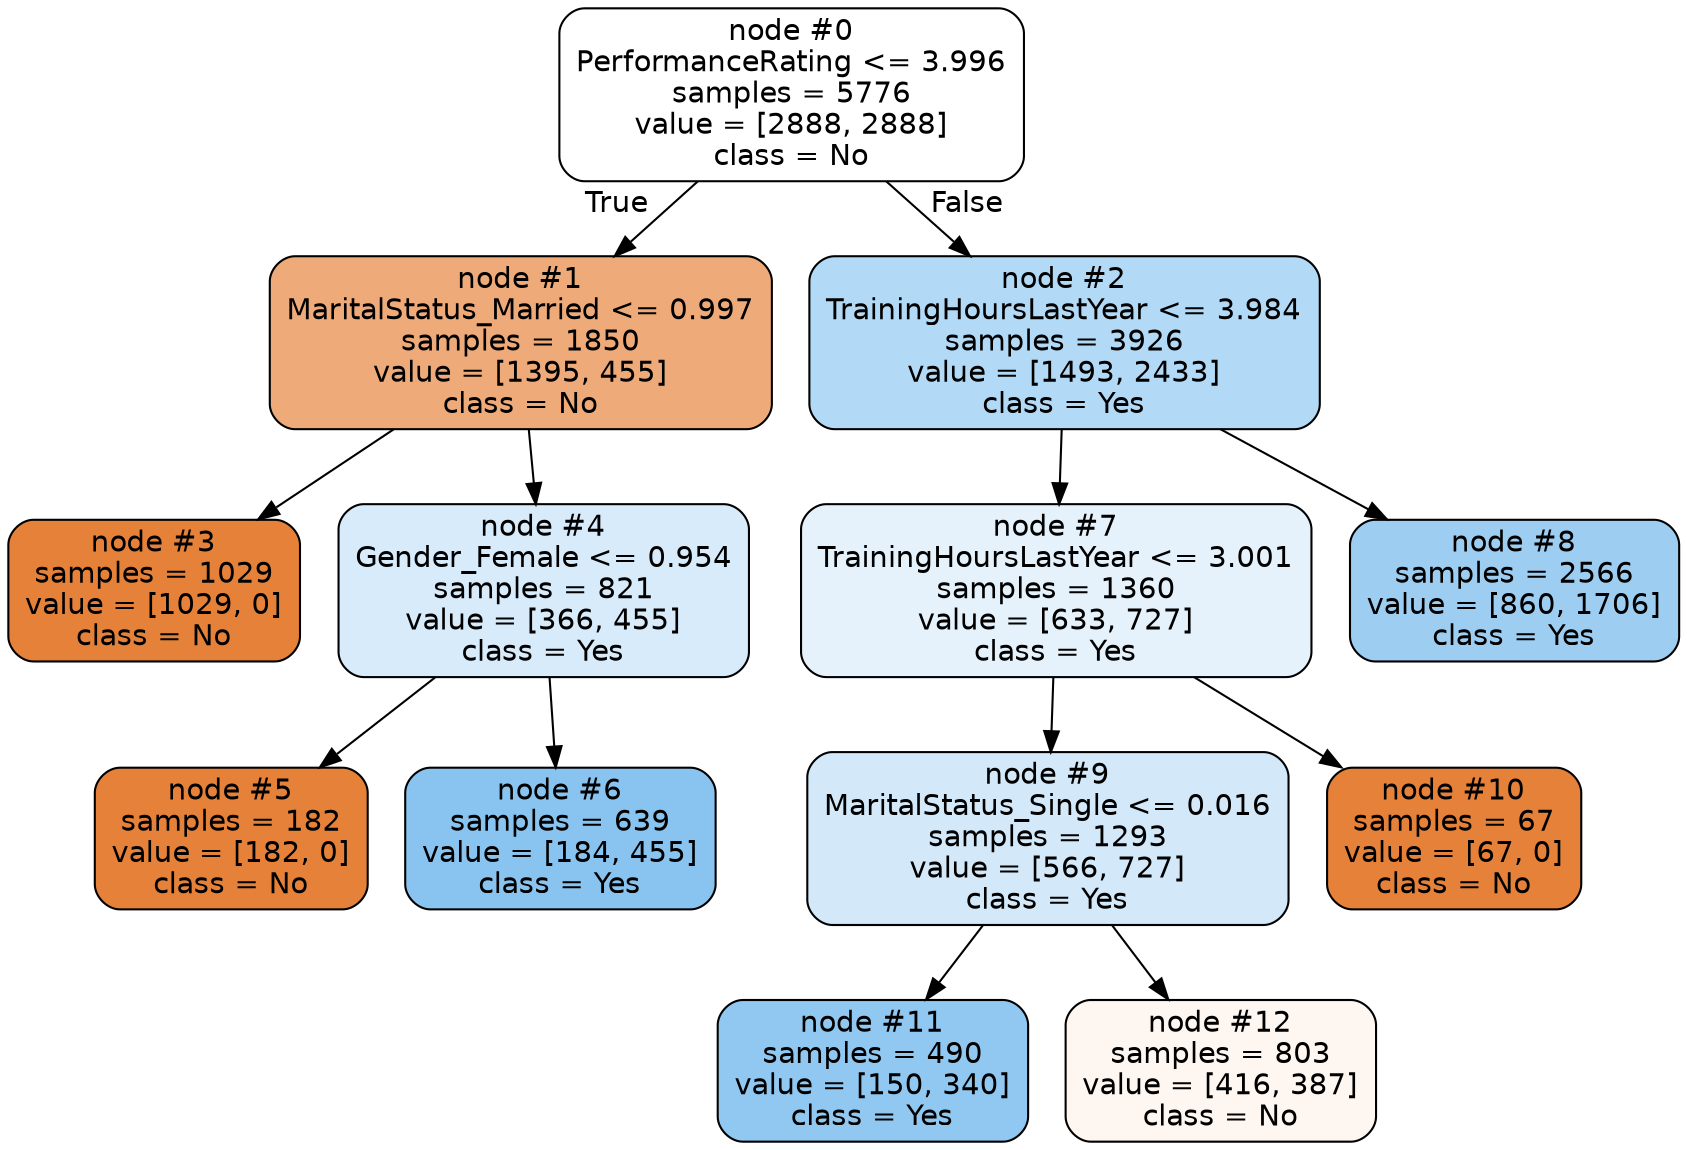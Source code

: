 digraph Tree {
node [shape=box, style="filled, rounded", color="black", fontname=helvetica] ;
edge [fontname=helvetica] ;
0 [label="node #0\nPerformanceRating <= 3.996\nsamples = 5776\nvalue = [2888, 2888]\nclass = No", fillcolor="#e5813900"] ;
1 [label="node #1\nMaritalStatus_Married <= 0.997\nsamples = 1850\nvalue = [1395, 455]\nclass = No", fillcolor="#e58139ac"] ;
0 -> 1 [labeldistance=2.5, labelangle=45, headlabel="True"] ;
3 [label="node #3\nsamples = 1029\nvalue = [1029, 0]\nclass = No", fillcolor="#e58139ff"] ;
1 -> 3 ;
4 [label="node #4\nGender_Female <= 0.954\nsamples = 821\nvalue = [366, 455]\nclass = Yes", fillcolor="#399de532"] ;
1 -> 4 ;
5 [label="node #5\nsamples = 182\nvalue = [182, 0]\nclass = No", fillcolor="#e58139ff"] ;
4 -> 5 ;
6 [label="node #6\nsamples = 639\nvalue = [184, 455]\nclass = Yes", fillcolor="#399de598"] ;
4 -> 6 ;
2 [label="node #2\nTrainingHoursLastYear <= 3.984\nsamples = 3926\nvalue = [1493, 2433]\nclass = Yes", fillcolor="#399de563"] ;
0 -> 2 [labeldistance=2.5, labelangle=-45, headlabel="False"] ;
7 [label="node #7\nTrainingHoursLastYear <= 3.001\nsamples = 1360\nvalue = [633, 727]\nclass = Yes", fillcolor="#399de521"] ;
2 -> 7 ;
9 [label="node #9\nMaritalStatus_Single <= 0.016\nsamples = 1293\nvalue = [566, 727]\nclass = Yes", fillcolor="#399de538"] ;
7 -> 9 ;
11 [label="node #11\nsamples = 490\nvalue = [150, 340]\nclass = Yes", fillcolor="#399de58e"] ;
9 -> 11 ;
12 [label="node #12\nsamples = 803\nvalue = [416, 387]\nclass = No", fillcolor="#e5813912"] ;
9 -> 12 ;
10 [label="node #10\nsamples = 67\nvalue = [67, 0]\nclass = No", fillcolor="#e58139ff"] ;
7 -> 10 ;
8 [label="node #8\nsamples = 2566\nvalue = [860, 1706]\nclass = Yes", fillcolor="#399de57e"] ;
2 -> 8 ;
}